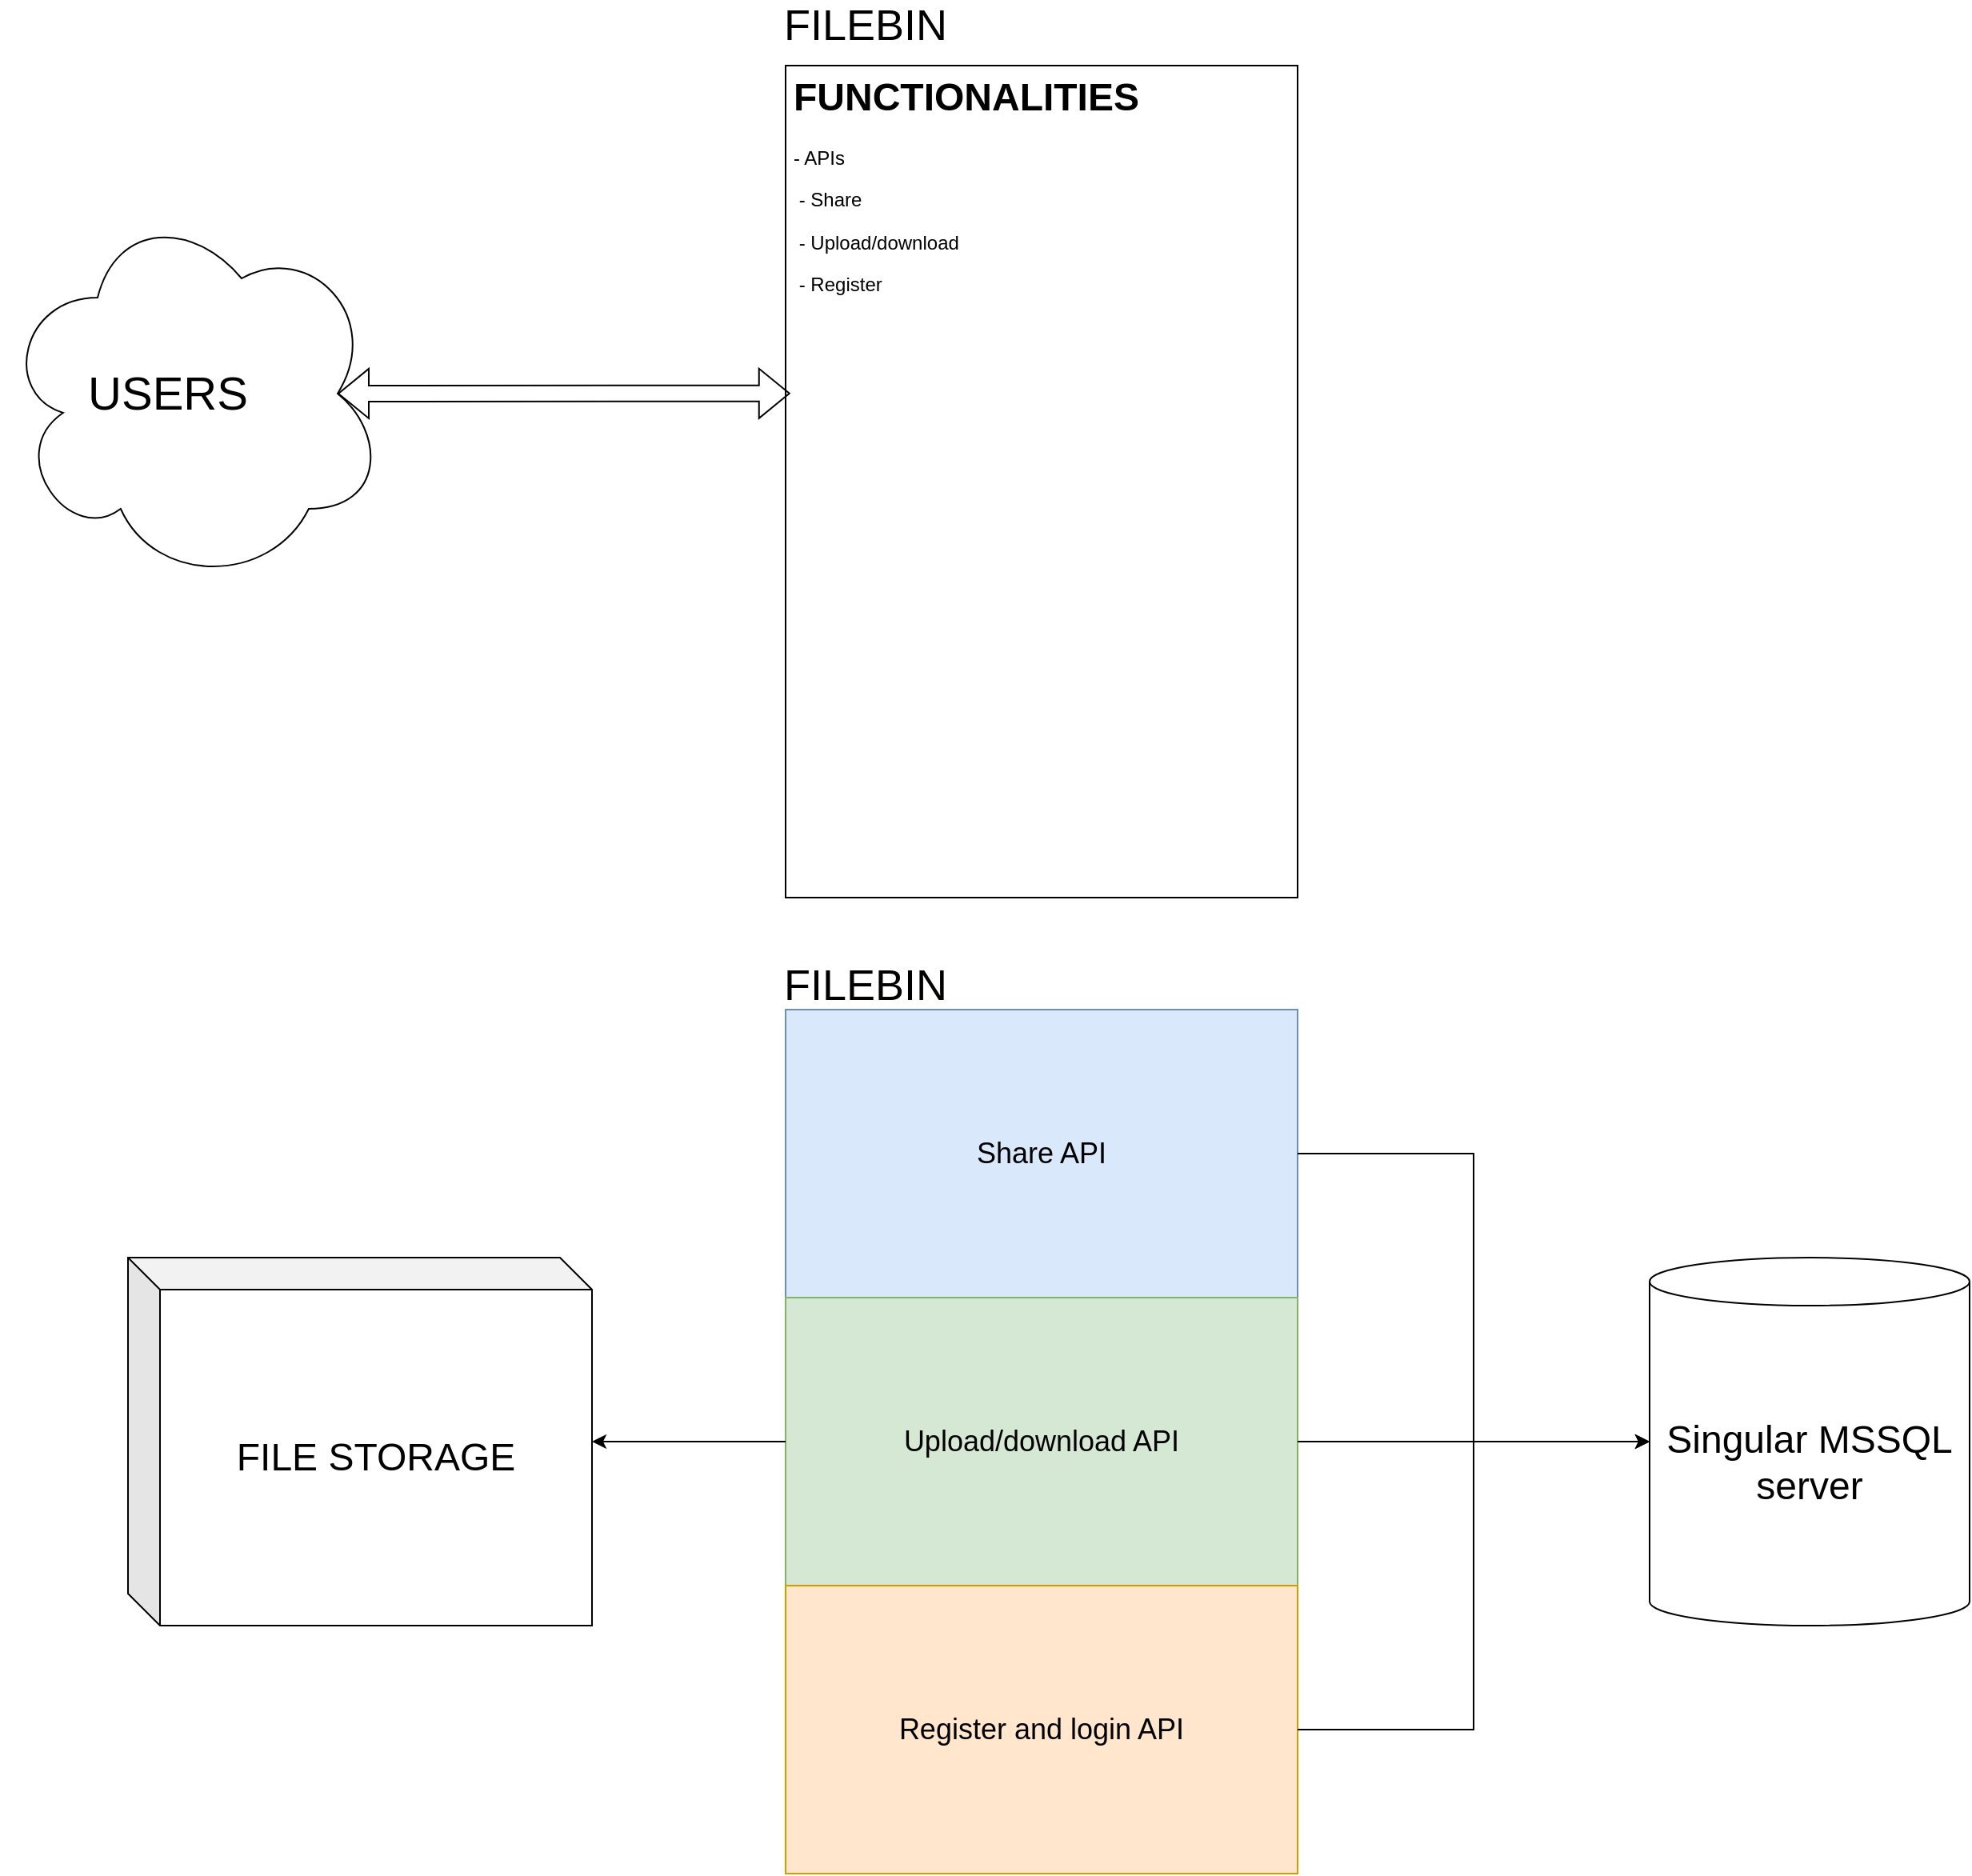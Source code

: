 <mxfile version="21.2.8" type="device">
  <diagram name="Page-1" id="MjZs7eSbd_o9cky2mDcZ">
    <mxGraphModel dx="2074" dy="1204" grid="1" gridSize="10" guides="1" tooltips="1" connect="1" arrows="1" fold="1" page="1" pageScale="1" pageWidth="827" pageHeight="1169" math="0" shadow="0">
      <root>
        <mxCell id="0" />
        <mxCell id="1" parent="0" />
        <mxCell id="n13EizVaecZjFucuTO95-17" value="" style="group" vertex="1" connectable="0" parent="1">
          <mxGeometry x="190" y="240" width="810" height="560" as="geometry" />
        </mxCell>
        <mxCell id="n13EizVaecZjFucuTO95-1" value="" style="rounded=0;whiteSpace=wrap;html=1;" vertex="1" parent="n13EizVaecZjFucuTO95-17">
          <mxGeometry x="490" y="40" width="320" height="520" as="geometry" />
        </mxCell>
        <mxCell id="n13EizVaecZjFucuTO95-2" value="&lt;font style=&quot;font-size: 27px;&quot;&gt;FILEBIN&lt;/font&gt;" style="text;html=1;strokeColor=none;fillColor=none;align=center;verticalAlign=middle;whiteSpace=wrap;rounded=0;" vertex="1" parent="n13EizVaecZjFucuTO95-17">
          <mxGeometry x="510" width="60" height="30" as="geometry" />
        </mxCell>
        <mxCell id="n13EizVaecZjFucuTO95-3" value="" style="ellipse;shape=cloud;whiteSpace=wrap;html=1;" vertex="1" parent="n13EizVaecZjFucuTO95-17">
          <mxGeometry y="125" width="240" height="240" as="geometry" />
        </mxCell>
        <mxCell id="n13EizVaecZjFucuTO95-4" value="" style="shape=flexArrow;endArrow=classic;startArrow=classic;html=1;rounded=0;exitX=0.875;exitY=0.5;exitDx=0;exitDy=0;exitPerimeter=0;entryX=0.009;entryY=0.394;entryDx=0;entryDy=0;entryPerimeter=0;" edge="1" parent="n13EizVaecZjFucuTO95-17" source="n13EizVaecZjFucuTO95-3" target="n13EizVaecZjFucuTO95-1">
          <mxGeometry width="100" height="100" relative="1" as="geometry">
            <mxPoint x="260" y="290" as="sourcePoint" />
            <mxPoint x="420" y="250" as="targetPoint" />
          </mxGeometry>
        </mxCell>
        <mxCell id="n13EizVaecZjFucuTO95-5" value="&lt;font style=&quot;font-size: 29px;&quot;&gt;USERS&lt;/font&gt;" style="text;html=1;strokeColor=none;fillColor=none;align=center;verticalAlign=middle;whiteSpace=wrap;rounded=0;" vertex="1" parent="n13EizVaecZjFucuTO95-17">
          <mxGeometry x="74" y="230" width="60" height="30" as="geometry" />
        </mxCell>
        <mxCell id="n13EizVaecZjFucuTO95-6" value="&lt;h1&gt;FUNCTIONALITIES&lt;/h1&gt;&lt;p&gt;- APIs&lt;/p&gt;&lt;p&gt;&lt;span style=&quot;white-space: pre;&quot;&gt;	&lt;/span&gt;- Share&lt;br&gt;&lt;/p&gt;&lt;p&gt;&lt;span style=&quot;white-space: pre;&quot;&gt;	&lt;/span&gt;- Upload/download&lt;br&gt;&lt;/p&gt;&lt;p&gt;&lt;span style=&quot;white-space: pre;&quot;&gt;	&lt;/span&gt;- Register&lt;br&gt;&lt;/p&gt;" style="text;html=1;strokeColor=none;fillColor=none;spacing=5;spacingTop=-20;whiteSpace=wrap;overflow=hidden;rounded=0;" vertex="1" parent="n13EizVaecZjFucuTO95-17">
          <mxGeometry x="490" y="40" width="320" height="520" as="geometry" />
        </mxCell>
        <mxCell id="n13EizVaecZjFucuTO95-26" value="" style="group" vertex="1" connectable="0" parent="1">
          <mxGeometry x="269" y="840" width="1151" height="570" as="geometry" />
        </mxCell>
        <mxCell id="n13EizVaecZjFucuTO95-16" value="" style="group" vertex="1" connectable="0" parent="n13EizVaecZjFucuTO95-26">
          <mxGeometry x="411" width="320" height="570" as="geometry" />
        </mxCell>
        <mxCell id="n13EizVaecZjFucuTO95-9" value="" style="rounded=0;whiteSpace=wrap;html=1;" vertex="1" parent="n13EizVaecZjFucuTO95-16">
          <mxGeometry y="30" width="320" height="540" as="geometry" />
        </mxCell>
        <mxCell id="n13EizVaecZjFucuTO95-7" value="&lt;font style=&quot;font-size: 18px;&quot;&gt;Share API&lt;/font&gt;" style="rounded=0;whiteSpace=wrap;html=1;fillColor=#dae8fc;strokeColor=#6c8ebf;" vertex="1" parent="n13EizVaecZjFucuTO95-16">
          <mxGeometry y="30" width="320" height="180" as="geometry" />
        </mxCell>
        <mxCell id="n13EizVaecZjFucuTO95-10" value="&lt;font style=&quot;font-size: 27px;&quot;&gt;FILEBIN&lt;/font&gt;" style="text;html=1;strokeColor=none;fillColor=none;align=center;verticalAlign=middle;whiteSpace=wrap;rounded=0;" vertex="1" parent="n13EizVaecZjFucuTO95-16">
          <mxGeometry x="20" width="60" height="30" as="geometry" />
        </mxCell>
        <mxCell id="n13EizVaecZjFucuTO95-14" value="&lt;font style=&quot;font-size: 18px;&quot;&gt;Upload/download API&lt;/font&gt;" style="rounded=0;whiteSpace=wrap;html=1;fillColor=#d5e8d4;strokeColor=#82b366;" vertex="1" parent="n13EizVaecZjFucuTO95-16">
          <mxGeometry y="210" width="320" height="180" as="geometry" />
        </mxCell>
        <mxCell id="n13EizVaecZjFucuTO95-15" value="&lt;font style=&quot;font-size: 18px;&quot;&gt;Register and login API&lt;/font&gt;" style="rounded=0;whiteSpace=wrap;html=1;fillColor=#ffe6cc;strokeColor=#d79b00;" vertex="1" parent="n13EizVaecZjFucuTO95-16">
          <mxGeometry y="390" width="320" height="180" as="geometry" />
        </mxCell>
        <mxCell id="n13EizVaecZjFucuTO95-18" value="&lt;font style=&quot;font-size: 24px;&quot;&gt;Singular MSSQL server&lt;/font&gt;" style="shape=cylinder3;whiteSpace=wrap;html=1;boundedLbl=1;backgroundOutline=1;size=15;" vertex="1" parent="n13EizVaecZjFucuTO95-26">
          <mxGeometry x="951" y="185" width="200" height="230" as="geometry" />
        </mxCell>
        <mxCell id="n13EizVaecZjFucuTO95-21" style="edgeStyle=orthogonalEdgeStyle;rounded=0;orthogonalLoop=1;jettySize=auto;html=1;" edge="1" parent="n13EizVaecZjFucuTO95-26" source="n13EizVaecZjFucuTO95-14" target="n13EizVaecZjFucuTO95-18">
          <mxGeometry relative="1" as="geometry" />
        </mxCell>
        <mxCell id="n13EizVaecZjFucuTO95-22" style="edgeStyle=orthogonalEdgeStyle;rounded=0;orthogonalLoop=1;jettySize=auto;html=1;" edge="1" parent="n13EizVaecZjFucuTO95-26" source="n13EizVaecZjFucuTO95-15" target="n13EizVaecZjFucuTO95-18">
          <mxGeometry relative="1" as="geometry" />
        </mxCell>
        <mxCell id="n13EizVaecZjFucuTO95-23" style="edgeStyle=orthogonalEdgeStyle;rounded=0;orthogonalLoop=1;jettySize=auto;html=1;" edge="1" parent="n13EizVaecZjFucuTO95-26" source="n13EizVaecZjFucuTO95-7" target="n13EizVaecZjFucuTO95-18">
          <mxGeometry relative="1" as="geometry" />
        </mxCell>
        <mxCell id="n13EizVaecZjFucuTO95-24" value="&lt;font style=&quot;font-size: 24px;&quot;&gt;FILE STORAGE&lt;/font&gt;" style="shape=cube;whiteSpace=wrap;html=1;boundedLbl=1;backgroundOutline=1;darkOpacity=0.05;darkOpacity2=0.1;" vertex="1" parent="n13EizVaecZjFucuTO95-26">
          <mxGeometry y="185" width="290" height="230" as="geometry" />
        </mxCell>
        <mxCell id="n13EizVaecZjFucuTO95-25" style="edgeStyle=orthogonalEdgeStyle;rounded=0;orthogonalLoop=1;jettySize=auto;html=1;" edge="1" parent="n13EizVaecZjFucuTO95-26" source="n13EizVaecZjFucuTO95-14" target="n13EizVaecZjFucuTO95-24">
          <mxGeometry relative="1" as="geometry" />
        </mxCell>
      </root>
    </mxGraphModel>
  </diagram>
</mxfile>
